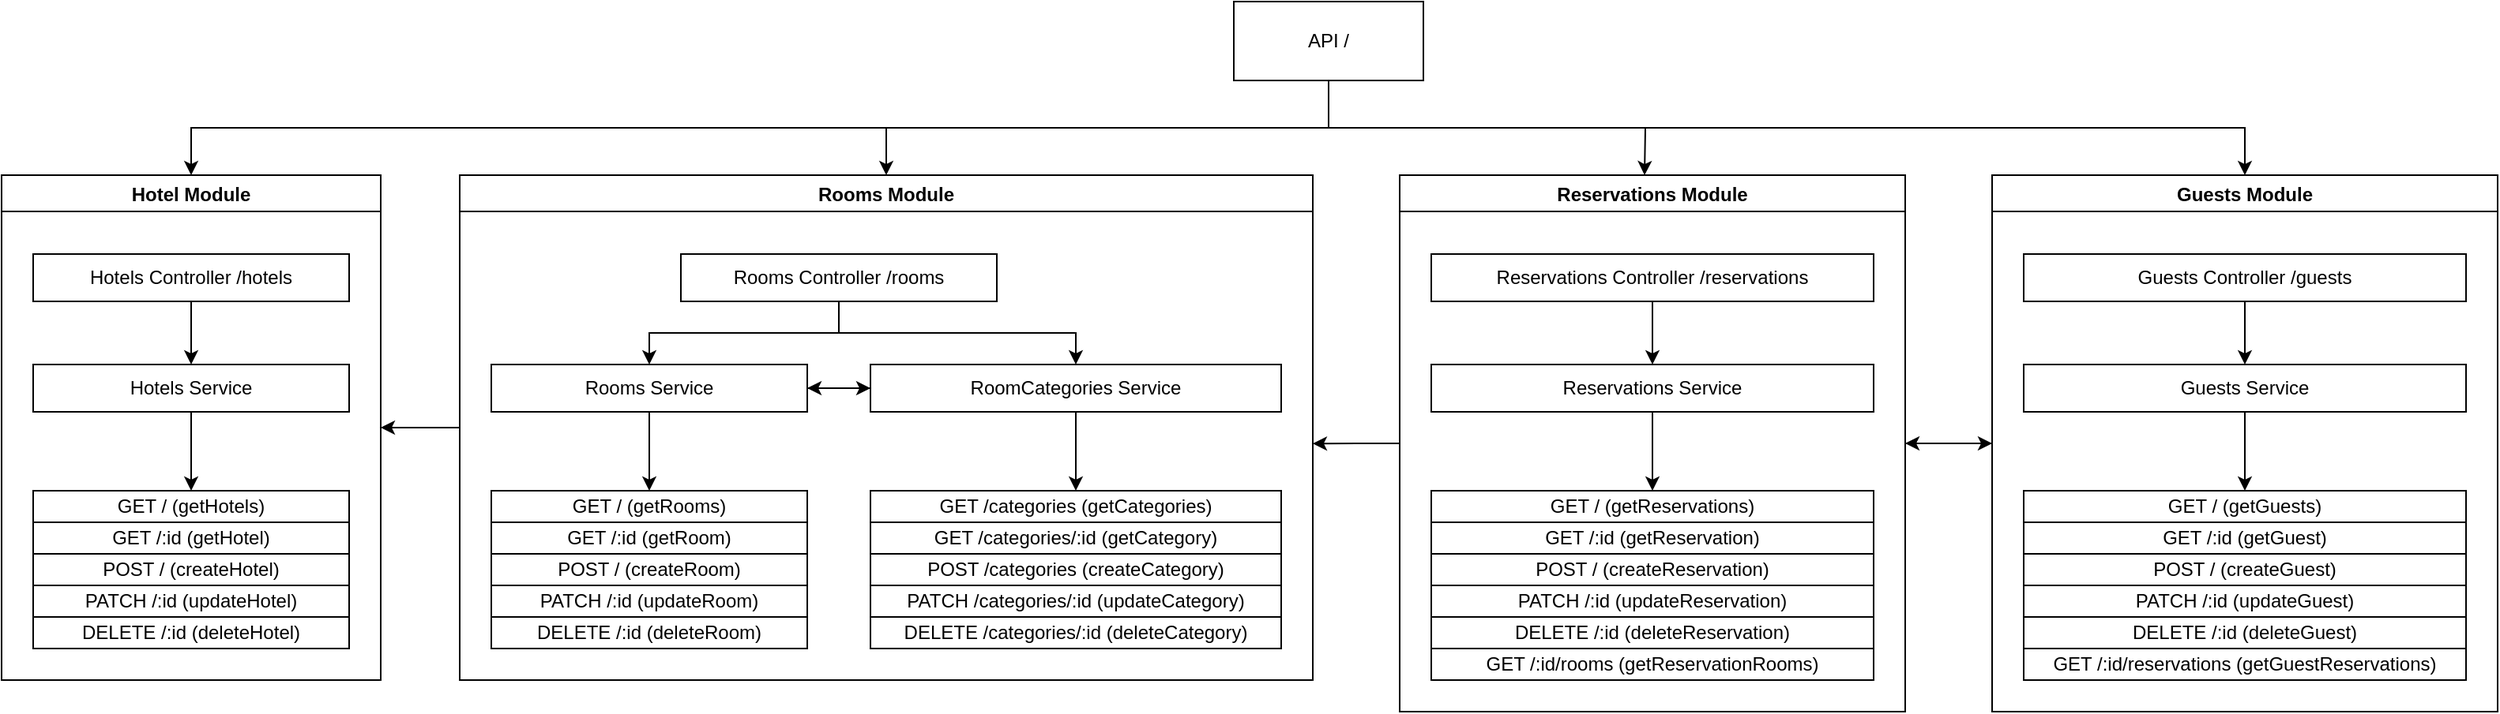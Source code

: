 <mxfile>
    <diagram id="FFv0Rk26pUSp2y-IaZdf" name="Page-1">
        <mxGraphModel dx="1050" dy="796" grid="1" gridSize="10" guides="1" tooltips="1" connect="1" arrows="1" fold="1" page="1" pageScale="1" pageWidth="850" pageHeight="1100" math="0" shadow="0">
            <root>
                <mxCell id="0"/>
                <mxCell id="1" parent="0"/>
                <mxCell id="sKO1wdGzVSiYKihAOpJU-41" style="edgeStyle=orthogonalEdgeStyle;rounded=0;orthogonalLoop=1;jettySize=auto;html=1;exitX=0.5;exitY=1;exitDx=0;exitDy=0;entryX=0.5;entryY=0;entryDx=0;entryDy=0;" parent="1" source="sKO1wdGzVSiYKihAOpJU-2" target="sKO1wdGzVSiYKihAOpJU-3" edge="1">
                    <mxGeometry relative="1" as="geometry"/>
                </mxCell>
                <mxCell id="sKO1wdGzVSiYKihAOpJU-2" value="Hotels Controller /hotels" style="rounded=0;whiteSpace=wrap;html=1;" parent="1" vertex="1">
                    <mxGeometry x="80" y="170" width="200" height="30" as="geometry"/>
                </mxCell>
                <mxCell id="sKO1wdGzVSiYKihAOpJU-46" style="edgeStyle=orthogonalEdgeStyle;rounded=0;orthogonalLoop=1;jettySize=auto;html=1;exitX=0.5;exitY=1;exitDx=0;exitDy=0;entryX=0.5;entryY=0;entryDx=0;entryDy=0;" parent="1" source="sKO1wdGzVSiYKihAOpJU-3" target="sKO1wdGzVSiYKihAOpJU-8" edge="1">
                    <mxGeometry relative="1" as="geometry"/>
                </mxCell>
                <mxCell id="sKO1wdGzVSiYKihAOpJU-3" value="Hotels Service" style="rounded=0;whiteSpace=wrap;html=1;" parent="1" vertex="1">
                    <mxGeometry x="80" y="240" width="200" height="30" as="geometry"/>
                </mxCell>
                <mxCell id="sKO1wdGzVSiYKihAOpJU-9" value="" style="edgeStyle=orthogonalEdgeStyle;rounded=0;orthogonalLoop=1;jettySize=auto;html=1;" parent="1" source="sKO1wdGzVSiYKihAOpJU-4" target="sKO1wdGzVSiYKihAOpJU-8" edge="1">
                    <mxGeometry relative="1" as="geometry"/>
                </mxCell>
                <mxCell id="sKO1wdGzVSiYKihAOpJU-4" value="POST / (createHotel)" style="rounded=0;whiteSpace=wrap;html=1;" parent="1" vertex="1">
                    <mxGeometry x="80" y="360" width="200" height="20" as="geometry"/>
                </mxCell>
                <mxCell id="sKO1wdGzVSiYKihAOpJU-5" value="GET /:id (getHotel)" style="rounded=0;whiteSpace=wrap;html=1;" parent="1" vertex="1">
                    <mxGeometry x="80" y="340" width="200" height="20" as="geometry"/>
                </mxCell>
                <mxCell id="sKO1wdGzVSiYKihAOpJU-6" value="PATCH /:id (updateHotel)" style="rounded=0;whiteSpace=wrap;html=1;" parent="1" vertex="1">
                    <mxGeometry x="80" y="380" width="200" height="20" as="geometry"/>
                </mxCell>
                <mxCell id="sKO1wdGzVSiYKihAOpJU-7" value="DELETE /:id (deleteHotel)" style="rounded=0;whiteSpace=wrap;html=1;" parent="1" vertex="1">
                    <mxGeometry x="80" y="400" width="200" height="20" as="geometry"/>
                </mxCell>
                <mxCell id="sKO1wdGzVSiYKihAOpJU-8" value="GET / (getHotels)" style="rounded=0;whiteSpace=wrap;html=1;" parent="1" vertex="1">
                    <mxGeometry x="80" y="320" width="200" height="20" as="geometry"/>
                </mxCell>
                <mxCell id="sKO1wdGzVSiYKihAOpJU-42" style="edgeStyle=orthogonalEdgeStyle;rounded=0;orthogonalLoop=1;jettySize=auto;html=1;exitX=0.5;exitY=1;exitDx=0;exitDy=0;entryX=0.5;entryY=0;entryDx=0;entryDy=0;" parent="1" source="sKO1wdGzVSiYKihAOpJU-11" target="sKO1wdGzVSiYKihAOpJU-12" edge="1">
                    <mxGeometry relative="1" as="geometry"/>
                </mxCell>
                <mxCell id="sKO1wdGzVSiYKihAOpJU-45" style="edgeStyle=orthogonalEdgeStyle;rounded=0;orthogonalLoop=1;jettySize=auto;html=1;exitX=0.5;exitY=1;exitDx=0;exitDy=0;" parent="1" source="sKO1wdGzVSiYKihAOpJU-11" target="sKO1wdGzVSiYKihAOpJU-28" edge="1">
                    <mxGeometry relative="1" as="geometry"/>
                </mxCell>
                <mxCell id="sKO1wdGzVSiYKihAOpJU-49" style="edgeStyle=orthogonalEdgeStyle;rounded=0;orthogonalLoop=1;jettySize=auto;html=1;exitX=0.5;exitY=1;exitDx=0;exitDy=0;entryX=0.5;entryY=0;entryDx=0;entryDy=0;" parent="1" source="sKO1wdGzVSiYKihAOpJU-12" target="sKO1wdGzVSiYKihAOpJU-18" edge="1">
                    <mxGeometry relative="1" as="geometry"/>
                </mxCell>
                <mxCell id="sKO1wdGzVSiYKihAOpJU-52" style="edgeStyle=orthogonalEdgeStyle;rounded=0;orthogonalLoop=1;jettySize=auto;html=1;exitX=1;exitY=0.5;exitDx=0;exitDy=0;entryX=0;entryY=0.5;entryDx=0;entryDy=0;" parent="1" source="sKO1wdGzVSiYKihAOpJU-12" target="sKO1wdGzVSiYKihAOpJU-28" edge="1">
                    <mxGeometry relative="1" as="geometry"/>
                </mxCell>
                <mxCell id="sKO1wdGzVSiYKihAOpJU-12" value="Rooms Service" style="rounded=0;whiteSpace=wrap;html=1;" parent="1" vertex="1">
                    <mxGeometry x="370" y="240" width="200" height="30" as="geometry"/>
                </mxCell>
                <mxCell id="sKO1wdGzVSiYKihAOpJU-13" value="" style="edgeStyle=orthogonalEdgeStyle;rounded=0;orthogonalLoop=1;jettySize=auto;html=1;" parent="1" source="sKO1wdGzVSiYKihAOpJU-14" target="sKO1wdGzVSiYKihAOpJU-18" edge="1">
                    <mxGeometry relative="1" as="geometry"/>
                </mxCell>
                <mxCell id="sKO1wdGzVSiYKihAOpJU-14" value="POST / (createRoom)" style="rounded=0;whiteSpace=wrap;html=1;" parent="1" vertex="1">
                    <mxGeometry x="370" y="360" width="200" height="20" as="geometry"/>
                </mxCell>
                <mxCell id="sKO1wdGzVSiYKihAOpJU-15" value="GET /:id (getRoom)" style="rounded=0;whiteSpace=wrap;html=1;" parent="1" vertex="1">
                    <mxGeometry x="370" y="340" width="200" height="20" as="geometry"/>
                </mxCell>
                <mxCell id="sKO1wdGzVSiYKihAOpJU-16" value="PATCH /:id (updateRoom)" style="rounded=0;whiteSpace=wrap;html=1;" parent="1" vertex="1">
                    <mxGeometry x="370" y="380" width="200" height="20" as="geometry"/>
                </mxCell>
                <mxCell id="sKO1wdGzVSiYKihAOpJU-17" value="DELETE /:id (deleteRoom)" style="rounded=0;whiteSpace=wrap;html=1;" parent="1" vertex="1">
                    <mxGeometry x="370" y="400" width="200" height="20" as="geometry"/>
                </mxCell>
                <mxCell id="sKO1wdGzVSiYKihAOpJU-18" value="GET / (getRooms)" style="rounded=0;whiteSpace=wrap;html=1;" parent="1" vertex="1">
                    <mxGeometry x="370" y="320" width="200" height="20" as="geometry"/>
                </mxCell>
                <mxCell id="sKO1wdGzVSiYKihAOpJU-47" style="edgeStyle=orthogonalEdgeStyle;rounded=0;orthogonalLoop=1;jettySize=auto;html=1;exitX=0.5;exitY=1;exitDx=0;exitDy=0;entryX=0.5;entryY=0;entryDx=0;entryDy=0;" parent="1" source="sKO1wdGzVSiYKihAOpJU-28" target="sKO1wdGzVSiYKihAOpJU-34" edge="1">
                    <mxGeometry relative="1" as="geometry"/>
                </mxCell>
                <mxCell id="sKO1wdGzVSiYKihAOpJU-48" style="edgeStyle=orthogonalEdgeStyle;rounded=0;orthogonalLoop=1;jettySize=auto;html=1;exitX=0;exitY=0.5;exitDx=0;exitDy=0;entryX=1;entryY=0.5;entryDx=0;entryDy=0;" parent="1" source="sKO1wdGzVSiYKihAOpJU-28" target="sKO1wdGzVSiYKihAOpJU-12" edge="1">
                    <mxGeometry relative="1" as="geometry"/>
                </mxCell>
                <mxCell id="sKO1wdGzVSiYKihAOpJU-28" value="RoomCategories Service" style="rounded=0;whiteSpace=wrap;html=1;" parent="1" vertex="1">
                    <mxGeometry x="610" y="240" width="260" height="30" as="geometry"/>
                </mxCell>
                <mxCell id="sKO1wdGzVSiYKihAOpJU-29" value="" style="edgeStyle=orthogonalEdgeStyle;rounded=0;orthogonalLoop=1;jettySize=auto;html=1;" parent="1" source="sKO1wdGzVSiYKihAOpJU-30" target="sKO1wdGzVSiYKihAOpJU-34" edge="1">
                    <mxGeometry relative="1" as="geometry"/>
                </mxCell>
                <mxCell id="sKO1wdGzVSiYKihAOpJU-30" value="POST /categories (createCategory)" style="rounded=0;whiteSpace=wrap;html=1;" parent="1" vertex="1">
                    <mxGeometry x="610" y="360" width="260" height="20" as="geometry"/>
                </mxCell>
                <mxCell id="sKO1wdGzVSiYKihAOpJU-31" value="GET /categories/:id (getCategory)" style="rounded=0;whiteSpace=wrap;html=1;" parent="1" vertex="1">
                    <mxGeometry x="610" y="340" width="260" height="20" as="geometry"/>
                </mxCell>
                <mxCell id="sKO1wdGzVSiYKihAOpJU-32" value="PATCH /categories/:id (updateCategory)" style="rounded=0;whiteSpace=wrap;html=1;" parent="1" vertex="1">
                    <mxGeometry x="610" y="380" width="260" height="20" as="geometry"/>
                </mxCell>
                <mxCell id="sKO1wdGzVSiYKihAOpJU-33" value="DELETE /categories/:id (deleteCategory)" style="rounded=0;whiteSpace=wrap;html=1;" parent="1" vertex="1">
                    <mxGeometry x="610" y="400" width="260" height="20" as="geometry"/>
                </mxCell>
                <mxCell id="sKO1wdGzVSiYKihAOpJU-34" value="GET /categories (getCategories)" style="rounded=0;whiteSpace=wrap;html=1;" parent="1" vertex="1">
                    <mxGeometry x="610" y="320" width="260" height="20" as="geometry"/>
                </mxCell>
                <mxCell id="sKO1wdGzVSiYKihAOpJU-81" style="edgeStyle=orthogonalEdgeStyle;rounded=0;orthogonalLoop=1;jettySize=auto;html=1;exitX=0.5;exitY=1;exitDx=0;exitDy=0;entryX=0.5;entryY=0;entryDx=0;entryDy=0;" parent="1" source="sKO1wdGzVSiYKihAOpJU-36" target="sKO1wdGzVSiYKihAOpJU-94" edge="1">
                    <mxGeometry relative="1" as="geometry">
                        <mxPoint x="1440" y="120" as="targetPoint"/>
                    </mxGeometry>
                </mxCell>
                <mxCell id="sKO1wdGzVSiYKihAOpJU-82" style="edgeStyle=orthogonalEdgeStyle;rounded=0;orthogonalLoop=1;jettySize=auto;html=1;exitX=0.5;exitY=1;exitDx=0;exitDy=0;" parent="1" source="sKO1wdGzVSiYKihAOpJU-36" edge="1">
                    <mxGeometry relative="1" as="geometry">
                        <mxPoint x="1100" y="120" as="targetPoint"/>
                    </mxGeometry>
                </mxCell>
                <mxCell id="sKO1wdGzVSiYKihAOpJU-83" style="edgeStyle=orthogonalEdgeStyle;rounded=0;orthogonalLoop=1;jettySize=auto;html=1;exitX=0.5;exitY=1;exitDx=0;exitDy=0;entryX=0.5;entryY=0;entryDx=0;entryDy=0;" parent="1" source="sKO1wdGzVSiYKihAOpJU-36" target="sKO1wdGzVSiYKihAOpJU-90" edge="1">
                    <mxGeometry relative="1" as="geometry">
                        <mxPoint x="600" y="120" as="targetPoint"/>
                    </mxGeometry>
                </mxCell>
                <mxCell id="sKO1wdGzVSiYKihAOpJU-84" style="edgeStyle=orthogonalEdgeStyle;rounded=0;orthogonalLoop=1;jettySize=auto;html=1;exitX=0.5;exitY=1;exitDx=0;exitDy=0;entryX=0.5;entryY=0;entryDx=0;entryDy=0;" parent="1" source="sKO1wdGzVSiYKihAOpJU-36" target="sKO1wdGzVSiYKihAOpJU-89" edge="1">
                    <mxGeometry relative="1" as="geometry">
                        <mxPoint x="220" y="70" as="targetPoint"/>
                    </mxGeometry>
                </mxCell>
                <mxCell id="sKO1wdGzVSiYKihAOpJU-36" value="API /" style="rounded=0;whiteSpace=wrap;html=1;" parent="1" vertex="1">
                    <mxGeometry x="840" y="10" width="120" height="50" as="geometry"/>
                </mxCell>
                <mxCell id="sKO1wdGzVSiYKihAOpJU-56" style="edgeStyle=orthogonalEdgeStyle;rounded=0;orthogonalLoop=1;jettySize=auto;html=1;exitX=0.5;exitY=1;exitDx=0;exitDy=0;entryX=0.5;entryY=0;entryDx=0;entryDy=0;" parent="1" source="sKO1wdGzVSiYKihAOpJU-57" target="sKO1wdGzVSiYKihAOpJU-59" edge="1">
                    <mxGeometry relative="1" as="geometry"/>
                </mxCell>
                <mxCell id="sKO1wdGzVSiYKihAOpJU-57" value="Reservations Controller /reservations" style="rounded=0;whiteSpace=wrap;html=1;" parent="1" vertex="1">
                    <mxGeometry x="965" y="170" width="280" height="30" as="geometry"/>
                </mxCell>
                <mxCell id="sKO1wdGzVSiYKihAOpJU-58" style="edgeStyle=orthogonalEdgeStyle;rounded=0;orthogonalLoop=1;jettySize=auto;html=1;exitX=0.5;exitY=1;exitDx=0;exitDy=0;entryX=0.5;entryY=0;entryDx=0;entryDy=0;" parent="1" source="sKO1wdGzVSiYKihAOpJU-59" target="sKO1wdGzVSiYKihAOpJU-65" edge="1">
                    <mxGeometry relative="1" as="geometry"/>
                </mxCell>
                <mxCell id="sKO1wdGzVSiYKihAOpJU-59" value="Reservations Service" style="rounded=0;whiteSpace=wrap;html=1;" parent="1" vertex="1">
                    <mxGeometry x="965" y="240" width="280" height="30" as="geometry"/>
                </mxCell>
                <mxCell id="sKO1wdGzVSiYKihAOpJU-60" value="" style="edgeStyle=orthogonalEdgeStyle;rounded=0;orthogonalLoop=1;jettySize=auto;html=1;" parent="1" source="sKO1wdGzVSiYKihAOpJU-61" target="sKO1wdGzVSiYKihAOpJU-65" edge="1">
                    <mxGeometry relative="1" as="geometry"/>
                </mxCell>
                <mxCell id="sKO1wdGzVSiYKihAOpJU-61" value="POST / (createReservation)" style="rounded=0;whiteSpace=wrap;html=1;" parent="1" vertex="1">
                    <mxGeometry x="965" y="360" width="280" height="20" as="geometry"/>
                </mxCell>
                <mxCell id="sKO1wdGzVSiYKihAOpJU-62" value="GET /:id (getReservation)" style="rounded=0;whiteSpace=wrap;html=1;" parent="1" vertex="1">
                    <mxGeometry x="965" y="340" width="280" height="20" as="geometry"/>
                </mxCell>
                <mxCell id="sKO1wdGzVSiYKihAOpJU-63" value="PATCH /:id (updateReservation)" style="rounded=0;whiteSpace=wrap;html=1;" parent="1" vertex="1">
                    <mxGeometry x="965" y="380" width="280" height="20" as="geometry"/>
                </mxCell>
                <mxCell id="sKO1wdGzVSiYKihAOpJU-64" value="DELETE /:id (deleteReservation)" style="rounded=0;whiteSpace=wrap;html=1;" parent="1" vertex="1">
                    <mxGeometry x="965" y="400" width="280" height="20" as="geometry"/>
                </mxCell>
                <mxCell id="sKO1wdGzVSiYKihAOpJU-65" value="GET / (getReservations)" style="rounded=0;whiteSpace=wrap;html=1;" parent="1" vertex="1">
                    <mxGeometry x="965" y="320" width="280" height="20" as="geometry"/>
                </mxCell>
                <mxCell id="sKO1wdGzVSiYKihAOpJU-70" style="edgeStyle=orthogonalEdgeStyle;rounded=0;orthogonalLoop=1;jettySize=auto;html=1;exitX=0.5;exitY=1;exitDx=0;exitDy=0;entryX=0.5;entryY=0;entryDx=0;entryDy=0;" parent="1" source="sKO1wdGzVSiYKihAOpJU-71" target="sKO1wdGzVSiYKihAOpJU-73" edge="1">
                    <mxGeometry relative="1" as="geometry"/>
                </mxCell>
                <mxCell id="sKO1wdGzVSiYKihAOpJU-71" value="Guests Controller /guests" style="rounded=0;whiteSpace=wrap;html=1;" parent="1" vertex="1">
                    <mxGeometry x="1340" y="170" width="280" height="30" as="geometry"/>
                </mxCell>
                <mxCell id="sKO1wdGzVSiYKihAOpJU-72" style="edgeStyle=orthogonalEdgeStyle;rounded=0;orthogonalLoop=1;jettySize=auto;html=1;exitX=0.5;exitY=1;exitDx=0;exitDy=0;entryX=0.5;entryY=0;entryDx=0;entryDy=0;" parent="1" source="sKO1wdGzVSiYKihAOpJU-73" target="sKO1wdGzVSiYKihAOpJU-79" edge="1">
                    <mxGeometry relative="1" as="geometry"/>
                </mxCell>
                <mxCell id="sKO1wdGzVSiYKihAOpJU-73" value="Guests Service" style="rounded=0;whiteSpace=wrap;html=1;" parent="1" vertex="1">
                    <mxGeometry x="1340" y="240" width="280" height="30" as="geometry"/>
                </mxCell>
                <mxCell id="sKO1wdGzVSiYKihAOpJU-74" value="" style="edgeStyle=orthogonalEdgeStyle;rounded=0;orthogonalLoop=1;jettySize=auto;html=1;" parent="1" source="sKO1wdGzVSiYKihAOpJU-75" target="sKO1wdGzVSiYKihAOpJU-79" edge="1">
                    <mxGeometry relative="1" as="geometry"/>
                </mxCell>
                <mxCell id="sKO1wdGzVSiYKihAOpJU-75" value="POST / (createGuest)" style="rounded=0;whiteSpace=wrap;html=1;" parent="1" vertex="1">
                    <mxGeometry x="1340" y="360" width="280" height="20" as="geometry"/>
                </mxCell>
                <mxCell id="sKO1wdGzVSiYKihAOpJU-76" value="GET /:id (getGuest)" style="rounded=0;whiteSpace=wrap;html=1;" parent="1" vertex="1">
                    <mxGeometry x="1340" y="340" width="280" height="20" as="geometry"/>
                </mxCell>
                <mxCell id="sKO1wdGzVSiYKihAOpJU-77" value="PATCH /:id (updateGuest)" style="rounded=0;whiteSpace=wrap;html=1;" parent="1" vertex="1">
                    <mxGeometry x="1340" y="380" width="280" height="20" as="geometry"/>
                </mxCell>
                <mxCell id="sKO1wdGzVSiYKihAOpJU-78" value="DELETE /:id (deleteGuest)" style="rounded=0;whiteSpace=wrap;html=1;" parent="1" vertex="1">
                    <mxGeometry x="1340" y="400" width="280" height="20" as="geometry"/>
                </mxCell>
                <mxCell id="sKO1wdGzVSiYKihAOpJU-79" value="GET / (getGuests)" style="rounded=0;whiteSpace=wrap;html=1;" parent="1" vertex="1">
                    <mxGeometry x="1340" y="320" width="280" height="20" as="geometry"/>
                </mxCell>
                <mxCell id="sKO1wdGzVSiYKihAOpJU-87" value="GET /:id/reservations (getGuestReservations)" style="rounded=0;whiteSpace=wrap;html=1;" parent="1" vertex="1">
                    <mxGeometry x="1340" y="420" width="280" height="20" as="geometry"/>
                </mxCell>
                <mxCell id="sKO1wdGzVSiYKihAOpJU-88" value="GET /:id/rooms (getReservationRooms)" style="rounded=0;whiteSpace=wrap;html=1;" parent="1" vertex="1">
                    <mxGeometry x="965" y="420" width="280" height="20" as="geometry"/>
                </mxCell>
                <mxCell id="sKO1wdGzVSiYKihAOpJU-89" value="Hotel Module" style="swimlane;rounded=0;" parent="1" vertex="1">
                    <mxGeometry x="60" y="120" width="240" height="320" as="geometry"/>
                </mxCell>
                <mxCell id="sKO1wdGzVSiYKihAOpJU-91" style="edgeStyle=orthogonalEdgeStyle;rounded=0;orthogonalLoop=1;jettySize=auto;html=1;exitX=0;exitY=0.5;exitDx=0;exitDy=0;entryX=1;entryY=0.5;entryDx=0;entryDy=0;" parent="1" source="sKO1wdGzVSiYKihAOpJU-90" target="sKO1wdGzVSiYKihAOpJU-89" edge="1">
                    <mxGeometry relative="1" as="geometry"/>
                </mxCell>
                <mxCell id="sKO1wdGzVSiYKihAOpJU-90" value="Rooms Module" style="swimlane;rounded=0;" parent="1" vertex="1">
                    <mxGeometry x="350" y="120" width="540" height="320" as="geometry"/>
                </mxCell>
                <mxCell id="sKO1wdGzVSiYKihAOpJU-11" value="Rooms Controller /rooms" style="rounded=0;whiteSpace=wrap;html=1;" parent="sKO1wdGzVSiYKihAOpJU-90" vertex="1">
                    <mxGeometry x="140" y="50" width="200" height="30" as="geometry"/>
                </mxCell>
                <mxCell id="sKO1wdGzVSiYKihAOpJU-93" style="edgeStyle=orthogonalEdgeStyle;rounded=0;orthogonalLoop=1;jettySize=auto;html=1;exitX=0;exitY=0.5;exitDx=0;exitDy=0;" parent="1" source="sKO1wdGzVSiYKihAOpJU-92" edge="1">
                    <mxGeometry relative="1" as="geometry">
                        <mxPoint x="890" y="290.111" as="targetPoint"/>
                    </mxGeometry>
                </mxCell>
                <mxCell id="sKO1wdGzVSiYKihAOpJU-98" style="edgeStyle=orthogonalEdgeStyle;rounded=0;orthogonalLoop=1;jettySize=auto;html=1;exitX=1;exitY=0.5;exitDx=0;exitDy=0;entryX=0;entryY=0.5;entryDx=0;entryDy=0;" parent="1" source="sKO1wdGzVSiYKihAOpJU-92" target="sKO1wdGzVSiYKihAOpJU-94" edge="1">
                    <mxGeometry relative="1" as="geometry"/>
                </mxCell>
                <mxCell id="sKO1wdGzVSiYKihAOpJU-92" value="Reservations Module" style="swimlane;rounded=0;" parent="1" vertex="1">
                    <mxGeometry x="945" y="120" width="320" height="340" as="geometry"/>
                </mxCell>
                <mxCell id="sKO1wdGzVSiYKihAOpJU-97" style="edgeStyle=orthogonalEdgeStyle;rounded=0;orthogonalLoop=1;jettySize=auto;html=1;exitX=0;exitY=0.5;exitDx=0;exitDy=0;entryX=1;entryY=0.5;entryDx=0;entryDy=0;" parent="1" source="sKO1wdGzVSiYKihAOpJU-94" target="sKO1wdGzVSiYKihAOpJU-92" edge="1">
                    <mxGeometry relative="1" as="geometry"/>
                </mxCell>
                <mxCell id="sKO1wdGzVSiYKihAOpJU-94" value="Guests Module" style="swimlane;rounded=0;" parent="1" vertex="1">
                    <mxGeometry x="1320" y="120" width="320" height="340" as="geometry"/>
                </mxCell>
            </root>
        </mxGraphModel>
    </diagram>
</mxfile>
